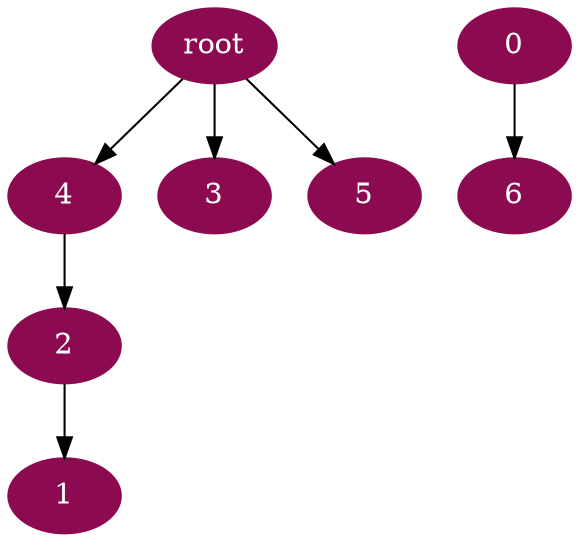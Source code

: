 digraph G {
node [color=deeppink4, style=filled, fontcolor=white];
2 -> 1;
4 -> 2;
"root" -> 3;
"root" -> 4;
"root" -> 5;
0 -> 6;
}
